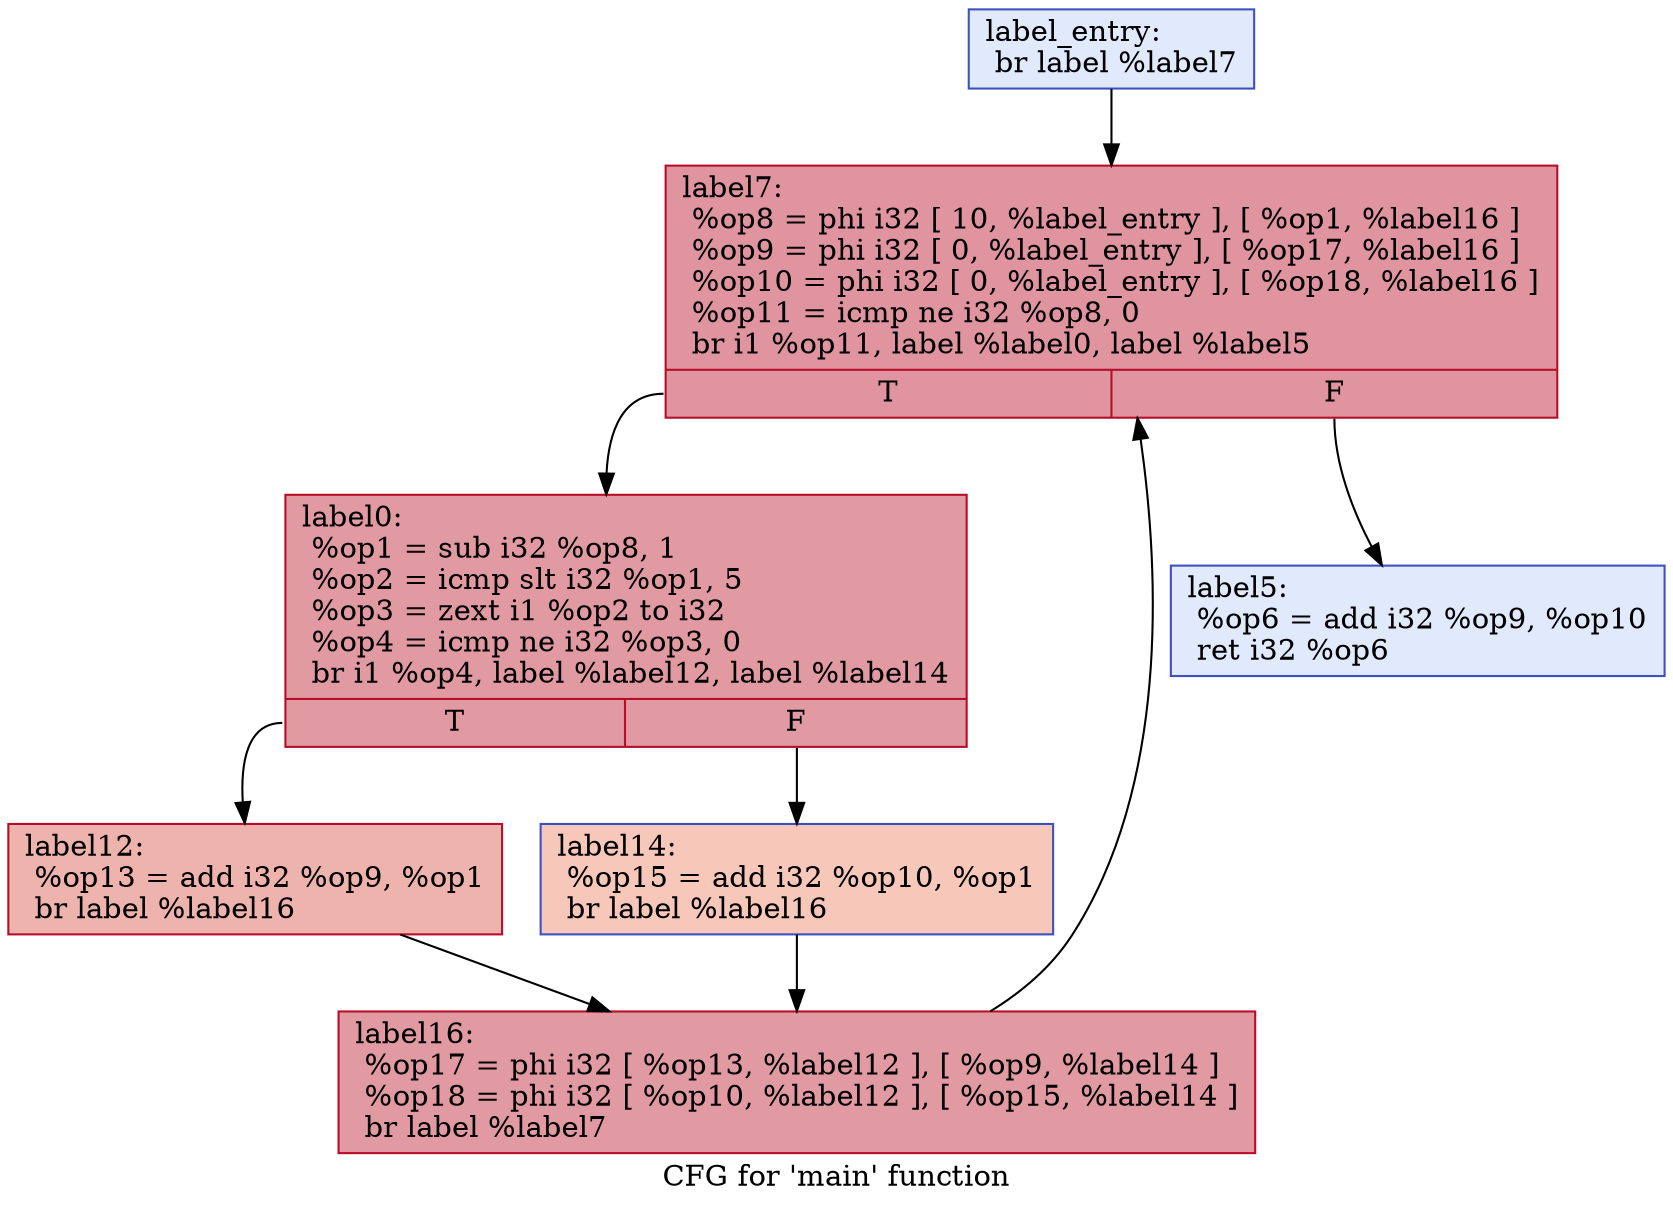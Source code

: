 digraph "CFG for 'main' function" {
	label="CFG for 'main' function";

	Node0x158ce00 [shape=record,color="#3d50c3ff", style=filled, fillcolor="#b9d0f970",label="{label_entry:\l  br label %label7\l}"];
	Node0x158ce00 -> Node0x158cfc0;
	Node0x158d0a0 [shape=record,color="#b70d28ff", style=filled, fillcolor="#bb1b2c70",label="{label0:                                           \l  %op1 = sub i32 %op8, 1\l  %op2 = icmp slt i32 %op1, 5\l  %op3 = zext i1 %op2 to i32\l  %op4 = icmp ne i32 %op3, 0\l  br i1 %op4, label %label12, label %label14\l|{<s0>T|<s1>F}}"];
	Node0x158d0a0:s0 -> Node0x158d9e0;
	Node0x158d0a0:s1 -> Node0x158dab0;
	Node0x158dc30 [shape=record,color="#3d50c3ff", style=filled, fillcolor="#b9d0f970",label="{label5:                                           \l  %op6 = add i32 %op9, %op10\l  ret i32 %op6\l}"];
	Node0x158cfc0 [shape=record,color="#b70d28ff", style=filled, fillcolor="#b70d2870",label="{label7:                                           \l  %op8 = phi i32 [ 10, %label_entry ], [ %op1, %label16 ]\l  %op9 = phi i32 [ 0, %label_entry ], [ %op17, %label16 ]\l  %op10 = phi i32 [ 0, %label_entry ], [ %op18, %label16 ]\l  %op11 = icmp ne i32 %op8, 0\l  br i1 %op11, label %label0, label %label5\l|{<s0>T|<s1>F}}"];
	Node0x158cfc0:s0 -> Node0x158d0a0;
	Node0x158cfc0:s1 -> Node0x158dc30;
	Node0x158d9e0 [shape=record,color="#b70d28ff", style=filled, fillcolor="#d6524470",label="{label12:                                          \l  %op13 = add i32 %op9, %op1\l  br label %label16\l}"];
	Node0x158d9e0 -> Node0x158df50;
	Node0x158dab0 [shape=record,color="#3d50c3ff", style=filled, fillcolor="#ec7f6370",label="{label14:                                          \l  %op15 = add i32 %op10, %op1\l  br label %label16\l}"];
	Node0x158dab0 -> Node0x158df50;
	Node0x158df50 [shape=record,color="#b70d28ff", style=filled, fillcolor="#bb1b2c70",label="{label16:                                          \l  %op17 = phi i32 [ %op13, %label12 ], [ %op9, %label14 ]\l  %op18 = phi i32 [ %op10, %label12 ], [ %op15, %label14 ]\l  br label %label7\l}"];
	Node0x158df50 -> Node0x158cfc0;
}
